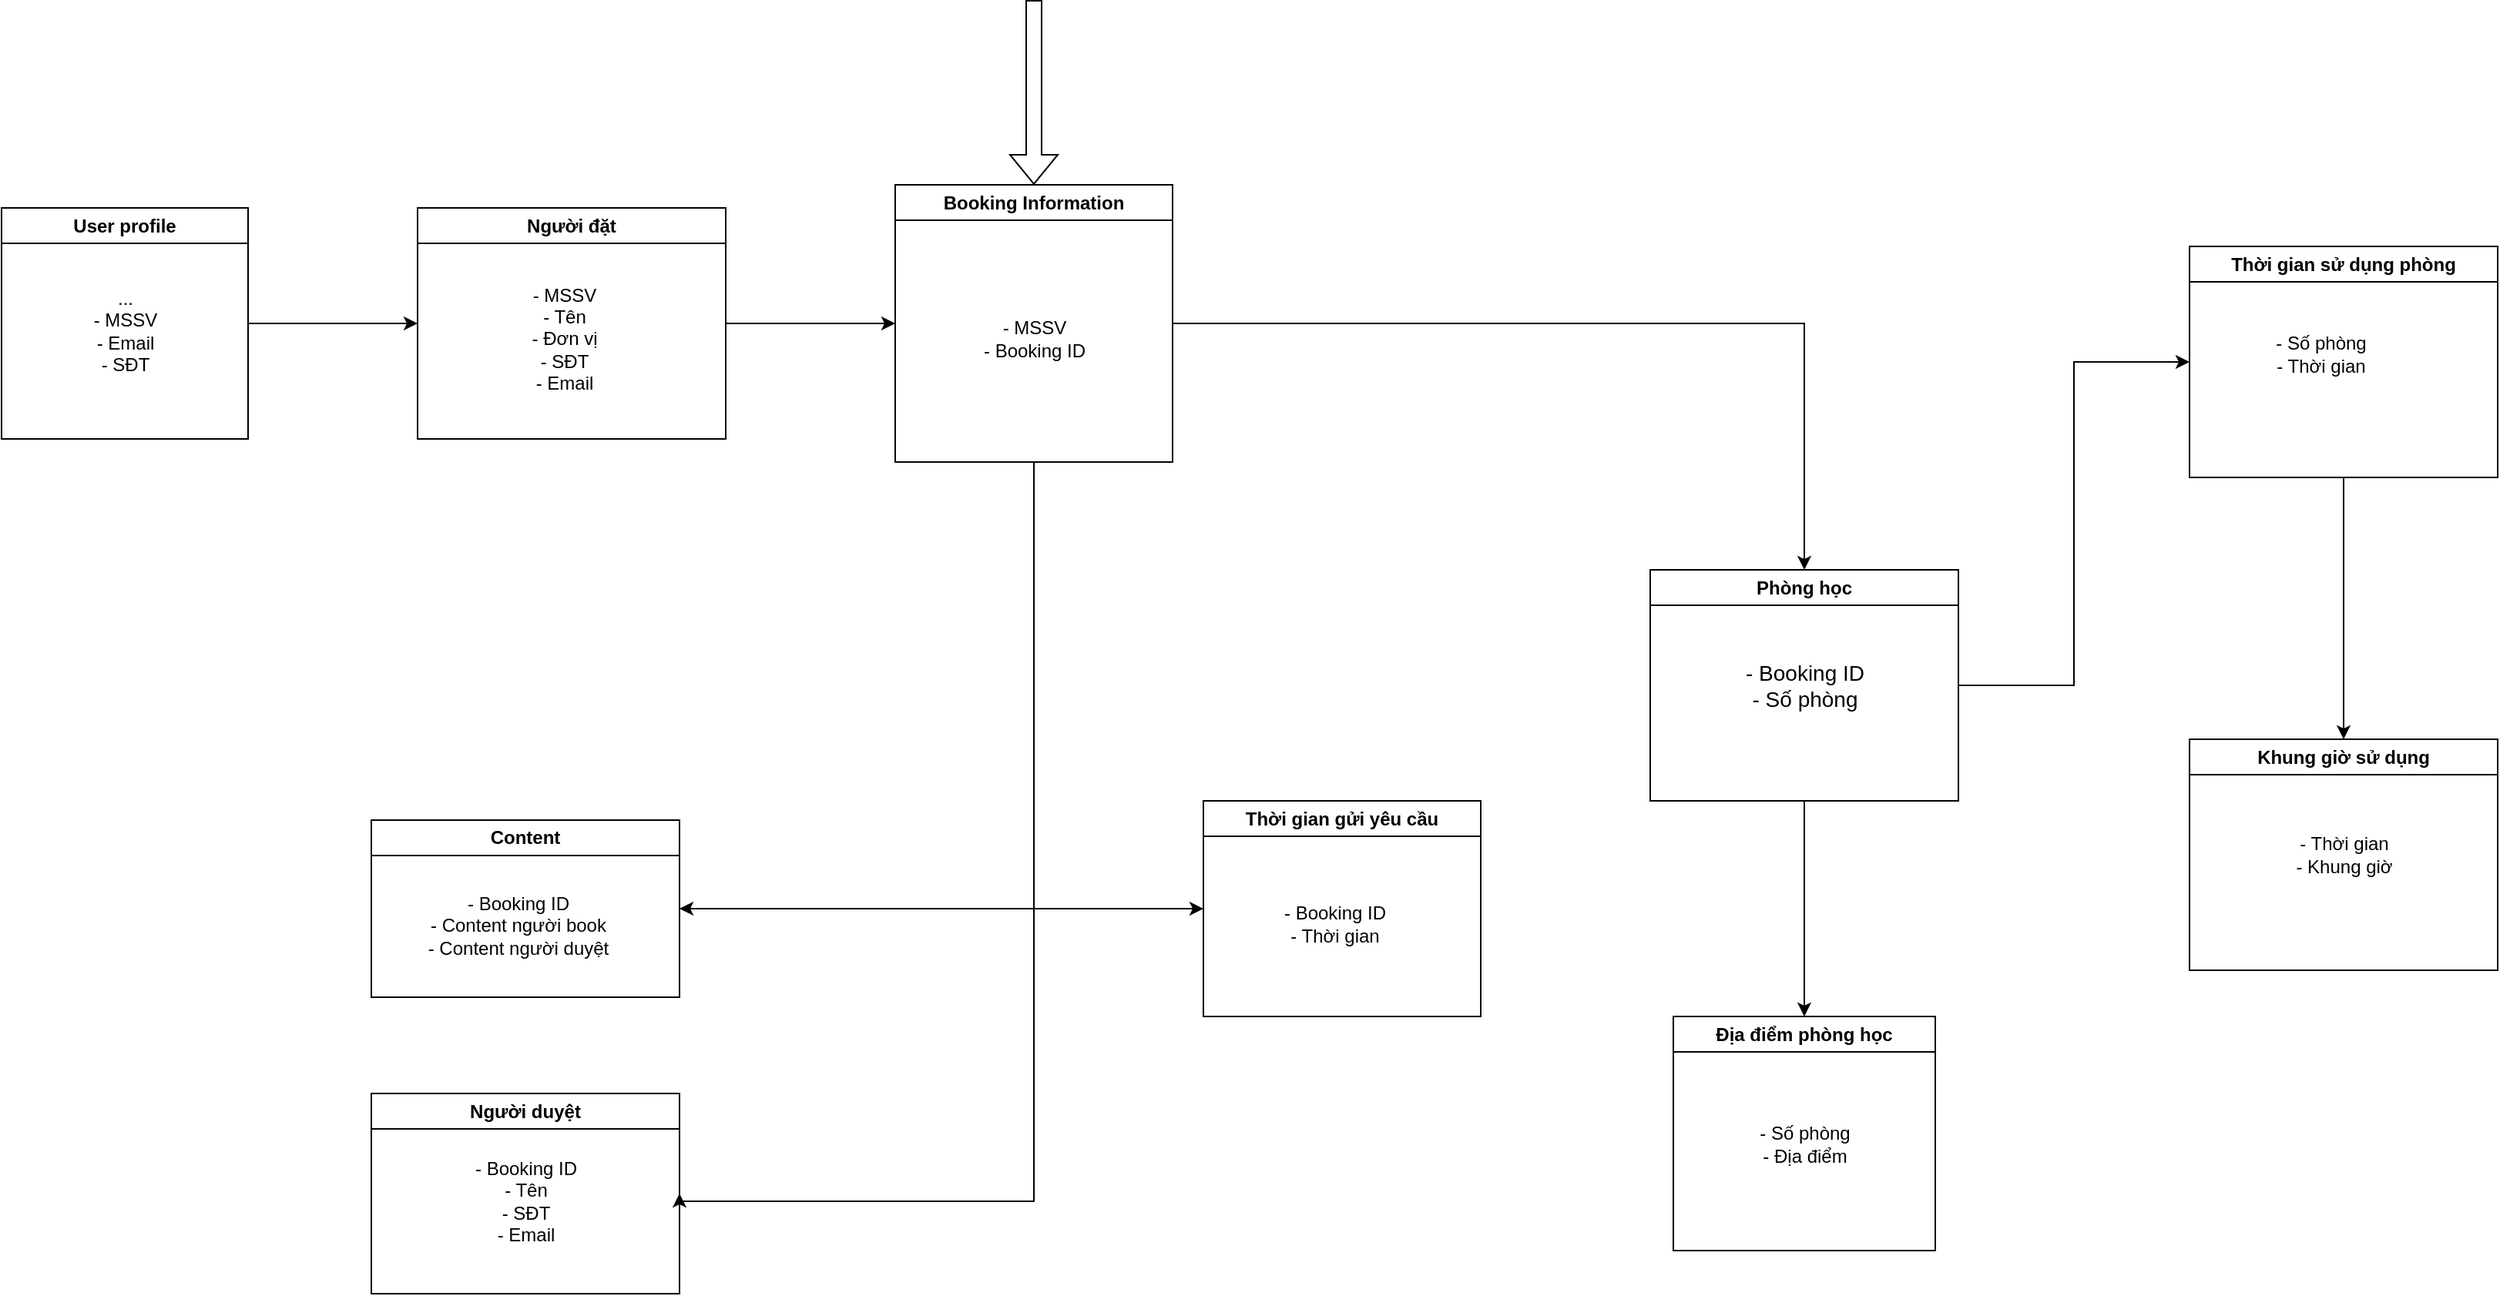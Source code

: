 <mxfile version="21.5.1" type="github">
  <diagram name="Page-1" id="D8w3A1c4NBQzabuCHDF7">
    <mxGraphModel dx="-666" dy="513" grid="1" gridSize="10" guides="1" tooltips="1" connect="1" arrows="1" fold="1" page="1" pageScale="1" pageWidth="850" pageHeight="1100" math="0" shadow="0">
      <root>
        <mxCell id="0" />
        <mxCell id="1" parent="0" />
        <mxCell id="JIk_7hETfaD4mNyKUkSH-24" style="edgeStyle=orthogonalEdgeStyle;rounded=0;orthogonalLoop=1;jettySize=auto;html=1;" parent="1" source="LEf2-nqMguErEL3u1rOa-62" target="JIk_7hETfaD4mNyKUkSH-22" edge="1">
          <mxGeometry relative="1" as="geometry" />
        </mxCell>
        <mxCell id="JIk_7hETfaD4mNyKUkSH-27" style="edgeStyle=orthogonalEdgeStyle;rounded=0;orthogonalLoop=1;jettySize=auto;html=1;entryX=0;entryY=0.5;entryDx=0;entryDy=0;" parent="1" source="LEf2-nqMguErEL3u1rOa-62" target="JIk_7hETfaD4mNyKUkSH-9" edge="1">
          <mxGeometry relative="1" as="geometry" />
        </mxCell>
        <mxCell id="LEf2-nqMguErEL3u1rOa-62" value="Phòng học" style="swimlane;whiteSpace=wrap;html=1;" parent="1" vertex="1">
          <mxGeometry x="3050" y="410" width="200" height="150" as="geometry" />
        </mxCell>
        <mxCell id="LEf2-nqMguErEL3u1rOa-63" value="&lt;font style=&quot;font-size: 14px;&quot;&gt;- Booking ID&lt;br&gt;- Số phòng&lt;br&gt;&lt;/font&gt;" style="text;html=1;align=center;verticalAlign=middle;resizable=0;points=[];autosize=1;strokeColor=none;fillColor=none;" parent="LEf2-nqMguErEL3u1rOa-62" vertex="1">
          <mxGeometry x="50" y="50" width="100" height="50" as="geometry" />
        </mxCell>
        <mxCell id="JIk_7hETfaD4mNyKUkSH-30" style="edgeStyle=orthogonalEdgeStyle;rounded=0;orthogonalLoop=1;jettySize=auto;html=1;entryX=0;entryY=0.5;entryDx=0;entryDy=0;" parent="1" source="LEf2-nqMguErEL3u1rOa-64" target="LEf2-nqMguErEL3u1rOa-70" edge="1">
          <mxGeometry relative="1" as="geometry" />
        </mxCell>
        <mxCell id="LEf2-nqMguErEL3u1rOa-64" value="Người đặt" style="swimlane;whiteSpace=wrap;html=1;" parent="1" vertex="1">
          <mxGeometry x="2250" y="175" width="200" height="150" as="geometry" />
        </mxCell>
        <mxCell id="LEf2-nqMguErEL3u1rOa-65" value="- MSSV&lt;br&gt;- Tên&lt;br&gt;- Đơn vị&lt;br&gt;- SĐT&lt;br&gt;- Email" style="text;html=1;align=center;verticalAlign=middle;resizable=0;points=[];autosize=1;strokeColor=none;fillColor=none;" parent="LEf2-nqMguErEL3u1rOa-64" vertex="1">
          <mxGeometry x="60" y="40" width="70" height="90" as="geometry" />
        </mxCell>
        <mxCell id="LEf2-nqMguErEL3u1rOa-66" value="Người duyệt" style="swimlane;whiteSpace=wrap;html=1;" parent="1" vertex="1">
          <mxGeometry x="2220" y="750" width="200" height="130" as="geometry" />
        </mxCell>
        <mxCell id="LEf2-nqMguErEL3u1rOa-67" value="- Booking ID&lt;br&gt;- Tên&lt;br&gt;- SĐT&lt;br&gt;- Email" style="text;html=1;align=center;verticalAlign=middle;resizable=0;points=[];autosize=1;strokeColor=none;fillColor=none;" parent="LEf2-nqMguErEL3u1rOa-66" vertex="1">
          <mxGeometry x="55" y="35" width="90" height="70" as="geometry" />
        </mxCell>
        <mxCell id="LEf2-nqMguErEL3u1rOa-68" value="Content" style="swimlane;whiteSpace=wrap;html=1;" parent="1" vertex="1">
          <mxGeometry x="2220" y="572.5" width="200" height="115" as="geometry" />
        </mxCell>
        <mxCell id="LEf2-nqMguErEL3u1rOa-69" value="- Booking ID&lt;br&gt;- Content người book&lt;br&gt;- Content người duyệt" style="text;html=1;align=center;verticalAlign=middle;resizable=0;points=[];autosize=1;strokeColor=none;fillColor=none;" parent="LEf2-nqMguErEL3u1rOa-68" vertex="1">
          <mxGeometry x="25" y="38" width="140" height="60" as="geometry" />
        </mxCell>
        <mxCell id="JIk_7hETfaD4mNyKUkSH-25" style="edgeStyle=orthogonalEdgeStyle;rounded=0;orthogonalLoop=1;jettySize=auto;html=1;entryX=0.5;entryY=0;entryDx=0;entryDy=0;" parent="1" source="LEf2-nqMguErEL3u1rOa-70" target="LEf2-nqMguErEL3u1rOa-62" edge="1">
          <mxGeometry relative="1" as="geometry" />
        </mxCell>
        <mxCell id="JIk_7hETfaD4mNyKUkSH-31" style="edgeStyle=orthogonalEdgeStyle;rounded=0;orthogonalLoop=1;jettySize=auto;html=1;entryX=1;entryY=0.5;entryDx=0;entryDy=0;exitX=0.5;exitY=1;exitDx=0;exitDy=0;" parent="1" source="LEf2-nqMguErEL3u1rOa-70" target="LEf2-nqMguErEL3u1rOa-68" edge="1">
          <mxGeometry relative="1" as="geometry" />
        </mxCell>
        <mxCell id="JIk_7hETfaD4mNyKUkSH-33" style="edgeStyle=orthogonalEdgeStyle;rounded=0;orthogonalLoop=1;jettySize=auto;html=1;entryX=1;entryY=0.5;entryDx=0;entryDy=0;" parent="1" source="LEf2-nqMguErEL3u1rOa-70" target="LEf2-nqMguErEL3u1rOa-66" edge="1">
          <mxGeometry relative="1" as="geometry">
            <Array as="points">
              <mxPoint x="2650" y="820" />
              <mxPoint x="2420" y="820" />
            </Array>
          </mxGeometry>
        </mxCell>
        <mxCell id="JIk_7hETfaD4mNyKUkSH-34" style="edgeStyle=orthogonalEdgeStyle;rounded=0;orthogonalLoop=1;jettySize=auto;html=1;entryX=0;entryY=0.5;entryDx=0;entryDy=0;" parent="1" source="LEf2-nqMguErEL3u1rOa-70" target="JIk_7hETfaD4mNyKUkSH-28" edge="1">
          <mxGeometry relative="1" as="geometry">
            <Array as="points">
              <mxPoint x="2650" y="630" />
            </Array>
          </mxGeometry>
        </mxCell>
        <mxCell id="LEf2-nqMguErEL3u1rOa-70" value="Booking Information" style="swimlane;whiteSpace=wrap;html=1;" parent="1" vertex="1">
          <mxGeometry x="2560" y="160" width="180" height="180" as="geometry" />
        </mxCell>
        <mxCell id="LEf2-nqMguErEL3u1rOa-71" value="- MSSV&lt;br&gt;- Booking ID" style="text;html=1;align=center;verticalAlign=middle;resizable=0;points=[];autosize=1;strokeColor=none;fillColor=none;" parent="LEf2-nqMguErEL3u1rOa-70" vertex="1">
          <mxGeometry x="45" y="80" width="90" height="40" as="geometry" />
        </mxCell>
        <mxCell id="LEf2-nqMguErEL3u1rOa-80" value="" style="shape=flexArrow;endArrow=classic;html=1;rounded=0;entryX=0.5;entryY=0;entryDx=0;entryDy=0;" parent="1" target="LEf2-nqMguErEL3u1rOa-70" edge="1">
          <mxGeometry width="50" height="50" relative="1" as="geometry">
            <mxPoint x="2650" y="40" as="sourcePoint" />
            <mxPoint x="3090" y="300" as="targetPoint" />
          </mxGeometry>
        </mxCell>
        <mxCell id="ioqxV5oBWN_LTfzM5Hr--17" style="edgeStyle=orthogonalEdgeStyle;rounded=0;orthogonalLoop=1;jettySize=auto;html=1;entryX=0;entryY=0.5;entryDx=0;entryDy=0;" parent="1" source="ioqxV5oBWN_LTfzM5Hr--13" target="LEf2-nqMguErEL3u1rOa-64" edge="1">
          <mxGeometry relative="1" as="geometry" />
        </mxCell>
        <mxCell id="ioqxV5oBWN_LTfzM5Hr--13" value="User profile" style="swimlane;whiteSpace=wrap;html=1;" parent="1" vertex="1">
          <mxGeometry x="1980" y="175" width="160" height="150" as="geometry" />
        </mxCell>
        <mxCell id="ioqxV5oBWN_LTfzM5Hr--15" value="...&lt;br&gt;- MSSV&lt;br&gt;- Email&lt;br&gt;- SĐT" style="text;html=1;align=center;verticalAlign=middle;resizable=0;points=[];autosize=1;strokeColor=none;fillColor=none;" parent="ioqxV5oBWN_LTfzM5Hr--13" vertex="1">
          <mxGeometry x="50" y="45" width="60" height="70" as="geometry" />
        </mxCell>
        <mxCell id="JIk_7hETfaD4mNyKUkSH-26" style="edgeStyle=orthogonalEdgeStyle;rounded=0;orthogonalLoop=1;jettySize=auto;html=1;entryX=0.5;entryY=0;entryDx=0;entryDy=0;" parent="1" source="JIk_7hETfaD4mNyKUkSH-9" target="JIk_7hETfaD4mNyKUkSH-11" edge="1">
          <mxGeometry relative="1" as="geometry" />
        </mxCell>
        <mxCell id="JIk_7hETfaD4mNyKUkSH-9" value="Thời gian sử dụng phòng" style="swimlane;whiteSpace=wrap;html=1;" parent="1" vertex="1">
          <mxGeometry x="3400" y="200" width="200" height="150" as="geometry" />
        </mxCell>
        <mxCell id="JIk_7hETfaD4mNyKUkSH-10" value="- Số phòng&lt;br&gt;- Thời gian" style="text;html=1;align=center;verticalAlign=middle;resizable=0;points=[];autosize=1;strokeColor=none;fillColor=none;" parent="JIk_7hETfaD4mNyKUkSH-9" vertex="1">
          <mxGeometry x="45" y="50" width="80" height="40" as="geometry" />
        </mxCell>
        <mxCell id="JIk_7hETfaD4mNyKUkSH-11" value="Khung giờ sử dụng" style="swimlane;whiteSpace=wrap;html=1;" parent="1" vertex="1">
          <mxGeometry x="3400" y="520" width="200" height="150" as="geometry" />
        </mxCell>
        <mxCell id="JIk_7hETfaD4mNyKUkSH-18" value="- Thời gian&lt;br&gt;- Khung giờ" style="text;html=1;align=center;verticalAlign=middle;resizable=0;points=[];autosize=1;strokeColor=none;fillColor=none;" parent="JIk_7hETfaD4mNyKUkSH-11" vertex="1">
          <mxGeometry x="55" y="55" width="90" height="40" as="geometry" />
        </mxCell>
        <mxCell id="JIk_7hETfaD4mNyKUkSH-22" value="Địa điểm phòng học" style="swimlane;whiteSpace=wrap;html=1;" parent="1" vertex="1">
          <mxGeometry x="3065" y="700" width="170" height="152" as="geometry" />
        </mxCell>
        <mxCell id="JIk_7hETfaD4mNyKUkSH-23" value="- Số phòng&lt;br&gt;- Địa điểm" style="text;html=1;align=center;verticalAlign=middle;resizable=0;points=[];autosize=1;strokeColor=none;fillColor=none;" parent="JIk_7hETfaD4mNyKUkSH-22" vertex="1">
          <mxGeometry x="45" y="63" width="80" height="40" as="geometry" />
        </mxCell>
        <mxCell id="JIk_7hETfaD4mNyKUkSH-28" value="Thời gian gửi yêu cầu" style="swimlane;whiteSpace=wrap;html=1;" parent="1" vertex="1">
          <mxGeometry x="2760" y="560" width="180" height="140" as="geometry" />
        </mxCell>
        <mxCell id="JIk_7hETfaD4mNyKUkSH-29" value="- Booking ID&lt;br&gt;- Thời gian" style="text;html=1;align=center;verticalAlign=middle;resizable=0;points=[];autosize=1;strokeColor=none;fillColor=none;" parent="JIk_7hETfaD4mNyKUkSH-28" vertex="1">
          <mxGeometry x="40" y="60" width="90" height="40" as="geometry" />
        </mxCell>
      </root>
    </mxGraphModel>
  </diagram>
</mxfile>
